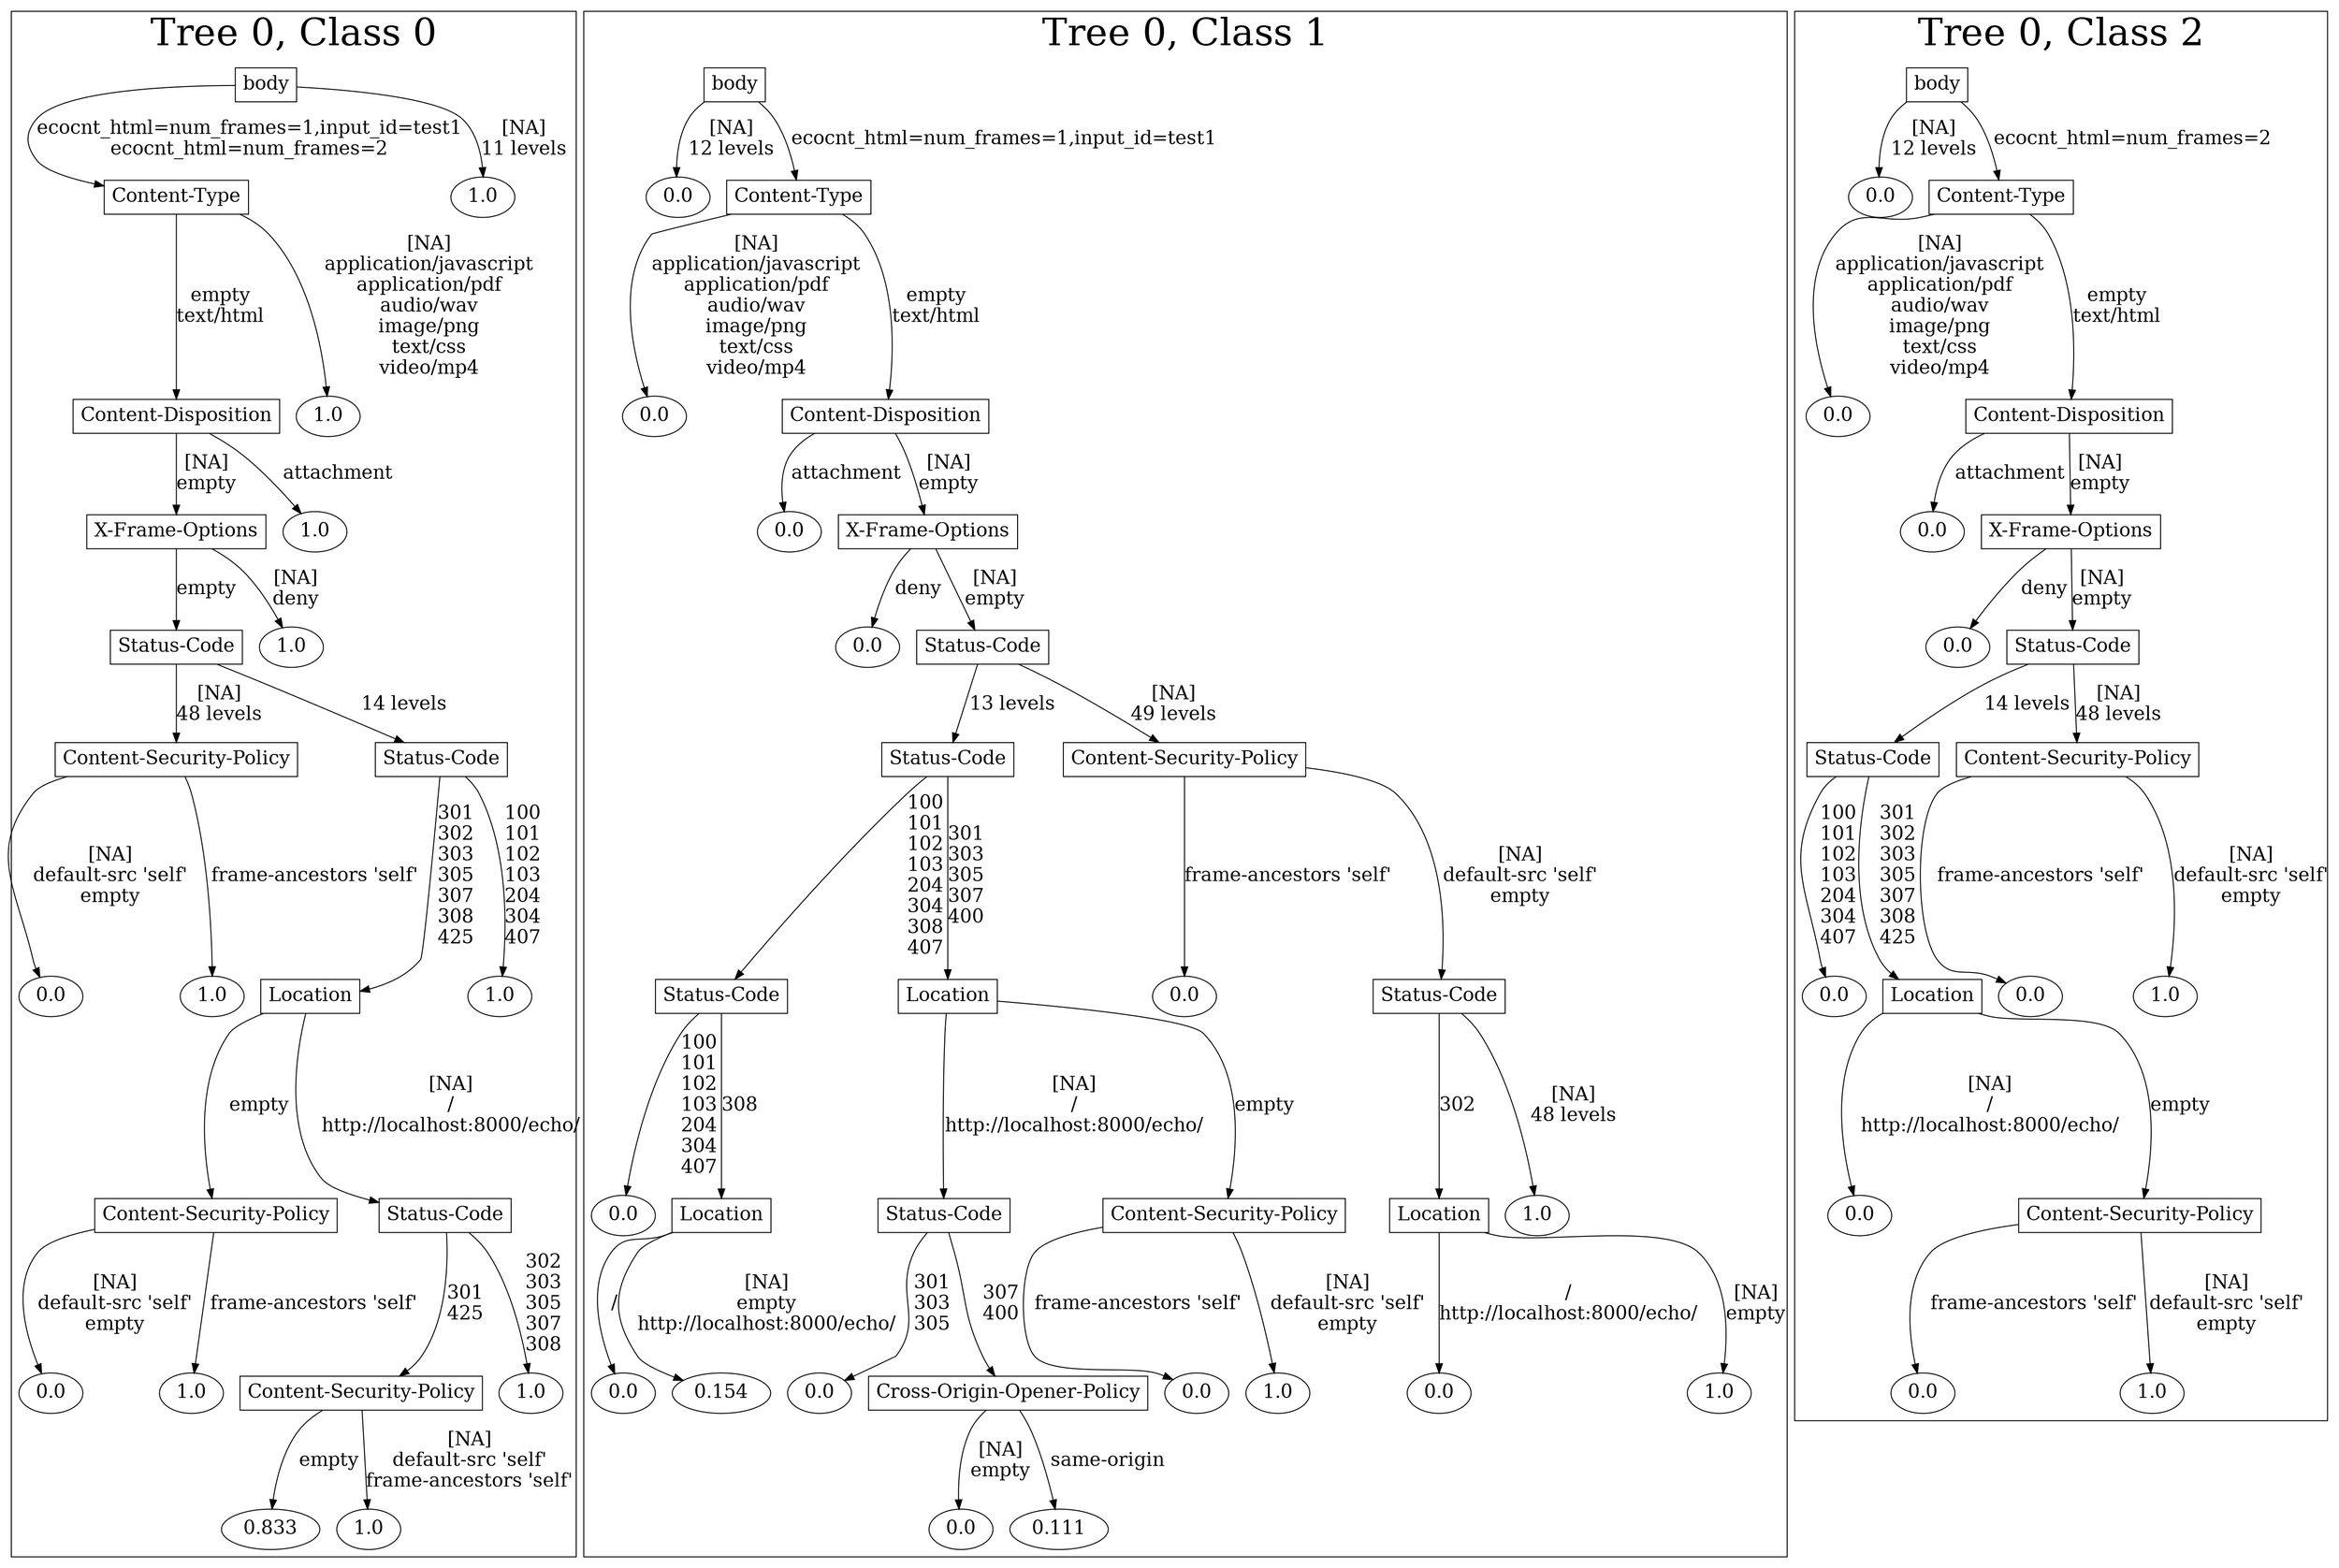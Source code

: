 /*
Generated by:
    http://https://github.com/h2oai/h2o-3/tree/master/h2o-genmodel/src/main/java/hex/genmodel/tools/PrintMojo.java
*/

/*
On a mac:

$ brew install graphviz
$ dot -Tpng file.gv -o file.png
$ open file.png
*/

digraph G {

subgraph cluster_0 {
/* Nodes */

/* Level 0 */
{
"SG_0_Node_0" [shape=box, fontsize=20, label="body"]
}

/* Level 1 */
{
"SG_0_Node_1" [shape=box, fontsize=20, label="Content-Type"]
"SG_0_Node_12" [fontsize=20, label="1.0"]
}

/* Level 2 */
{
"SG_0_Node_2" [shape=box, fontsize=20, label="Content-Disposition"]
"SG_0_Node_13" [fontsize=20, label="1.0"]
}

/* Level 3 */
{
"SG_0_Node_3" [shape=box, fontsize=20, label="X-Frame-Options"]
"SG_0_Node_14" [fontsize=20, label="1.0"]
}

/* Level 4 */
{
"SG_0_Node_4" [shape=box, fontsize=20, label="Status-Code"]
"SG_0_Node_15" [fontsize=20, label="1.0"]
}

/* Level 5 */
{
"SG_0_Node_5" [shape=box, fontsize=20, label="Content-Security-Policy"]
"SG_0_Node_6" [shape=box, fontsize=20, label="Status-Code"]
}

/* Level 6 */
{
"SG_0_Node_16" [fontsize=20, label="0.0"]
"SG_0_Node_17" [fontsize=20, label="1.0"]
"SG_0_Node_7" [shape=box, fontsize=20, label="Location"]
"SG_0_Node_18" [fontsize=20, label="1.0"]
}

/* Level 7 */
{
"SG_0_Node_8" [shape=box, fontsize=20, label="Content-Security-Policy"]
"SG_0_Node_9" [shape=box, fontsize=20, label="Status-Code"]
}

/* Level 8 */
{
"SG_0_Node_19" [fontsize=20, label="0.0"]
"SG_0_Node_20" [fontsize=20, label="1.0"]
"SG_0_Node_10" [shape=box, fontsize=20, label="Content-Security-Policy"]
"SG_0_Node_21" [fontsize=20, label="1.0"]
}

/* Level 9 */
{
"SG_0_Node_22" [fontsize=20, label="0.833"]
"SG_0_Node_23" [fontsize=20, label="1.0"]
}

/* Edges */
"SG_0_Node_0" -> "SG_0_Node_1" [fontsize=20, label="ecocnt_html=num_frames=1,input_id=test1
ecocnt_html=num_frames=2
"]
"SG_0_Node_0" -> "SG_0_Node_12" [fontsize=20, label="[NA]
11 levels
"]
"SG_0_Node_1" -> "SG_0_Node_2" [fontsize=20, label="empty
text/html
"]
"SG_0_Node_1" -> "SG_0_Node_13" [fontsize=20, label="[NA]
application/javascript
application/pdf
audio/wav
image/png
text/css
video/mp4
"]
"SG_0_Node_2" -> "SG_0_Node_3" [fontsize=20, label="[NA]
empty
"]
"SG_0_Node_2" -> "SG_0_Node_14" [fontsize=20, label="attachment
"]
"SG_0_Node_3" -> "SG_0_Node_4" [fontsize=20, label="empty
"]
"SG_0_Node_3" -> "SG_0_Node_15" [fontsize=20, label="[NA]
deny
"]
"SG_0_Node_4" -> "SG_0_Node_5" [fontsize=20, label="[NA]
48 levels
"]
"SG_0_Node_4" -> "SG_0_Node_6" [fontsize=20, label="14 levels
"]
"SG_0_Node_6" -> "SG_0_Node_7" [fontsize=20, label="301
302
303
305
307
308
425
"]
"SG_0_Node_6" -> "SG_0_Node_18" [fontsize=20, label="100
101
102
103
204
304
407
"]
"SG_0_Node_7" -> "SG_0_Node_8" [fontsize=20, label="empty
"]
"SG_0_Node_7" -> "SG_0_Node_9" [fontsize=20, label="[NA]
/
http://localhost:8000/echo/
"]
"SG_0_Node_9" -> "SG_0_Node_10" [fontsize=20, label="301
425
"]
"SG_0_Node_9" -> "SG_0_Node_21" [fontsize=20, label="302
303
305
307
308
"]
"SG_0_Node_10" -> "SG_0_Node_22" [fontsize=20, label="empty
"]
"SG_0_Node_10" -> "SG_0_Node_23" [fontsize=20, label="[NA]
default-src 'self'
frame-ancestors 'self'
"]
"SG_0_Node_8" -> "SG_0_Node_19" [fontsize=20, label="[NA]
default-src 'self'
empty
"]
"SG_0_Node_8" -> "SG_0_Node_20" [fontsize=20, label="frame-ancestors 'self'
"]
"SG_0_Node_5" -> "SG_0_Node_16" [fontsize=20, label="[NA]
default-src 'self'
empty
"]
"SG_0_Node_5" -> "SG_0_Node_17" [fontsize=20, label="frame-ancestors 'self'
"]

fontsize=40
label="Tree 0, Class 0"
}

subgraph cluster_1 {
/* Nodes */

/* Level 0 */
{
"SG_1_Node_0" [shape=box, fontsize=20, label="body"]
}

/* Level 1 */
{
"SG_1_Node_17" [fontsize=20, label="0.0"]
"SG_1_Node_1" [shape=box, fontsize=20, label="Content-Type"]
}

/* Level 2 */
{
"SG_1_Node_18" [fontsize=20, label="0.0"]
"SG_1_Node_2" [shape=box, fontsize=20, label="Content-Disposition"]
}

/* Level 3 */
{
"SG_1_Node_19" [fontsize=20, label="0.0"]
"SG_1_Node_3" [shape=box, fontsize=20, label="X-Frame-Options"]
}

/* Level 4 */
{
"SG_1_Node_20" [fontsize=20, label="0.0"]
"SG_1_Node_4" [shape=box, fontsize=20, label="Status-Code"]
}

/* Level 5 */
{
"SG_1_Node_5" [shape=box, fontsize=20, label="Status-Code"]
"SG_1_Node_6" [shape=box, fontsize=20, label="Content-Security-Policy"]
}

/* Level 6 */
{
"SG_1_Node_7" [shape=box, fontsize=20, label="Status-Code"]
"SG_1_Node_8" [shape=box, fontsize=20, label="Location"]
"SG_1_Node_21" [fontsize=20, label="0.0"]
"SG_1_Node_9" [shape=box, fontsize=20, label="Status-Code"]
}

/* Level 7 */
{
"SG_1_Node_22" [fontsize=20, label="0.0"]
"SG_1_Node_10" [shape=box, fontsize=20, label="Location"]
"SG_1_Node_11" [shape=box, fontsize=20, label="Status-Code"]
"SG_1_Node_12" [shape=box, fontsize=20, label="Content-Security-Policy"]
"SG_1_Node_13" [shape=box, fontsize=20, label="Location"]
"SG_1_Node_23" [fontsize=20, label="1.0"]
}

/* Level 8 */
{
"SG_1_Node_24" [fontsize=20, label="0.0"]
"SG_1_Node_25" [fontsize=20, label="0.154"]
"SG_1_Node_26" [fontsize=20, label="0.0"]
"SG_1_Node_15" [shape=box, fontsize=20, label="Cross-Origin-Opener-Policy"]
"SG_1_Node_27" [fontsize=20, label="0.0"]
"SG_1_Node_28" [fontsize=20, label="1.0"]
"SG_1_Node_29" [fontsize=20, label="0.0"]
"SG_1_Node_30" [fontsize=20, label="1.0"]
}

/* Level 9 */
{
"SG_1_Node_31" [fontsize=20, label="0.0"]
"SG_1_Node_32" [fontsize=20, label="0.111"]
}

/* Edges */
"SG_1_Node_0" -> "SG_1_Node_17" [fontsize=20, label="[NA]
12 levels
"]
"SG_1_Node_0" -> "SG_1_Node_1" [fontsize=20, label="ecocnt_html=num_frames=1,input_id=test1
"]
"SG_1_Node_1" -> "SG_1_Node_18" [fontsize=20, label="[NA]
application/javascript
application/pdf
audio/wav
image/png
text/css
video/mp4
"]
"SG_1_Node_1" -> "SG_1_Node_2" [fontsize=20, label="empty
text/html
"]
"SG_1_Node_2" -> "SG_1_Node_19" [fontsize=20, label="attachment
"]
"SG_1_Node_2" -> "SG_1_Node_3" [fontsize=20, label="[NA]
empty
"]
"SG_1_Node_3" -> "SG_1_Node_20" [fontsize=20, label="deny
"]
"SG_1_Node_3" -> "SG_1_Node_4" [fontsize=20, label="[NA]
empty
"]
"SG_1_Node_4" -> "SG_1_Node_5" [fontsize=20, label="13 levels
"]
"SG_1_Node_4" -> "SG_1_Node_6" [fontsize=20, label="[NA]
49 levels
"]
"SG_1_Node_6" -> "SG_1_Node_21" [fontsize=20, label="frame-ancestors 'self'
"]
"SG_1_Node_6" -> "SG_1_Node_9" [fontsize=20, label="[NA]
default-src 'self'
empty
"]
"SG_1_Node_9" -> "SG_1_Node_13" [fontsize=20, label="302
"]
"SG_1_Node_9" -> "SG_1_Node_23" [fontsize=20, label="[NA]
48 levels
"]
"SG_1_Node_13" -> "SG_1_Node_29" [fontsize=20, label="/
http://localhost:8000/echo/
"]
"SG_1_Node_13" -> "SG_1_Node_30" [fontsize=20, label="[NA]
empty
"]
"SG_1_Node_5" -> "SG_1_Node_7" [fontsize=20, label="100
101
102
103
204
304
308
407
"]
"SG_1_Node_5" -> "SG_1_Node_8" [fontsize=20, label="301
303
305
307
400
"]
"SG_1_Node_8" -> "SG_1_Node_11" [fontsize=20, label="[NA]
/
http://localhost:8000/echo/
"]
"SG_1_Node_8" -> "SG_1_Node_12" [fontsize=20, label="empty
"]
"SG_1_Node_12" -> "SG_1_Node_27" [fontsize=20, label="frame-ancestors 'self'
"]
"SG_1_Node_12" -> "SG_1_Node_28" [fontsize=20, label="[NA]
default-src 'self'
empty
"]
"SG_1_Node_11" -> "SG_1_Node_26" [fontsize=20, label="301
303
305
"]
"SG_1_Node_11" -> "SG_1_Node_15" [fontsize=20, label="307
400
"]
"SG_1_Node_15" -> "SG_1_Node_31" [fontsize=20, label="[NA]
empty
"]
"SG_1_Node_15" -> "SG_1_Node_32" [fontsize=20, label="same-origin
"]
"SG_1_Node_7" -> "SG_1_Node_22" [fontsize=20, label="100
101
102
103
204
304
407
"]
"SG_1_Node_7" -> "SG_1_Node_10" [fontsize=20, label="308
"]
"SG_1_Node_10" -> "SG_1_Node_24" [fontsize=20, label="/
"]
"SG_1_Node_10" -> "SG_1_Node_25" [fontsize=20, label="[NA]
empty
http://localhost:8000/echo/
"]

fontsize=40
label="Tree 0, Class 1"
}

subgraph cluster_2 {
/* Nodes */

/* Level 0 */
{
"SG_2_Node_0" [shape=box, fontsize=20, label="body"]
}

/* Level 1 */
{
"SG_2_Node_9" [fontsize=20, label="0.0"]
"SG_2_Node_1" [shape=box, fontsize=20, label="Content-Type"]
}

/* Level 2 */
{
"SG_2_Node_10" [fontsize=20, label="0.0"]
"SG_2_Node_2" [shape=box, fontsize=20, label="Content-Disposition"]
}

/* Level 3 */
{
"SG_2_Node_11" [fontsize=20, label="0.0"]
"SG_2_Node_3" [shape=box, fontsize=20, label="X-Frame-Options"]
}

/* Level 4 */
{
"SG_2_Node_12" [fontsize=20, label="0.0"]
"SG_2_Node_4" [shape=box, fontsize=20, label="Status-Code"]
}

/* Level 5 */
{
"SG_2_Node_5" [shape=box, fontsize=20, label="Status-Code"]
"SG_2_Node_6" [shape=box, fontsize=20, label="Content-Security-Policy"]
}

/* Level 6 */
{
"SG_2_Node_13" [fontsize=20, label="0.0"]
"SG_2_Node_7" [shape=box, fontsize=20, label="Location"]
"SG_2_Node_14" [fontsize=20, label="0.0"]
"SG_2_Node_15" [fontsize=20, label="1.0"]
}

/* Level 7 */
{
"SG_2_Node_16" [fontsize=20, label="0.0"]
"SG_2_Node_8" [shape=box, fontsize=20, label="Content-Security-Policy"]
}

/* Level 8 */
{
"SG_2_Node_17" [fontsize=20, label="0.0"]
"SG_2_Node_18" [fontsize=20, label="1.0"]
}

/* Edges */
"SG_2_Node_0" -> "SG_2_Node_9" [fontsize=20, label="[NA]
12 levels
"]
"SG_2_Node_0" -> "SG_2_Node_1" [fontsize=20, label="ecocnt_html=num_frames=2
"]
"SG_2_Node_1" -> "SG_2_Node_10" [fontsize=20, label="[NA]
application/javascript
application/pdf
audio/wav
image/png
text/css
video/mp4
"]
"SG_2_Node_1" -> "SG_2_Node_2" [fontsize=20, label="empty
text/html
"]
"SG_2_Node_2" -> "SG_2_Node_11" [fontsize=20, label="attachment
"]
"SG_2_Node_2" -> "SG_2_Node_3" [fontsize=20, label="[NA]
empty
"]
"SG_2_Node_3" -> "SG_2_Node_12" [fontsize=20, label="deny
"]
"SG_2_Node_3" -> "SG_2_Node_4" [fontsize=20, label="[NA]
empty
"]
"SG_2_Node_4" -> "SG_2_Node_5" [fontsize=20, label="14 levels
"]
"SG_2_Node_4" -> "SG_2_Node_6" [fontsize=20, label="[NA]
48 levels
"]
"SG_2_Node_6" -> "SG_2_Node_14" [fontsize=20, label="frame-ancestors 'self'
"]
"SG_2_Node_6" -> "SG_2_Node_15" [fontsize=20, label="[NA]
default-src 'self'
empty
"]
"SG_2_Node_5" -> "SG_2_Node_13" [fontsize=20, label="100
101
102
103
204
304
407
"]
"SG_2_Node_5" -> "SG_2_Node_7" [fontsize=20, label="301
302
303
305
307
308
425
"]
"SG_2_Node_7" -> "SG_2_Node_16" [fontsize=20, label="[NA]
/
http://localhost:8000/echo/
"]
"SG_2_Node_7" -> "SG_2_Node_8" [fontsize=20, label="empty
"]
"SG_2_Node_8" -> "SG_2_Node_17" [fontsize=20, label="frame-ancestors 'self'
"]
"SG_2_Node_8" -> "SG_2_Node_18" [fontsize=20, label="[NA]
default-src 'self'
empty
"]

fontsize=40
label="Tree 0, Class 2"
}

}

